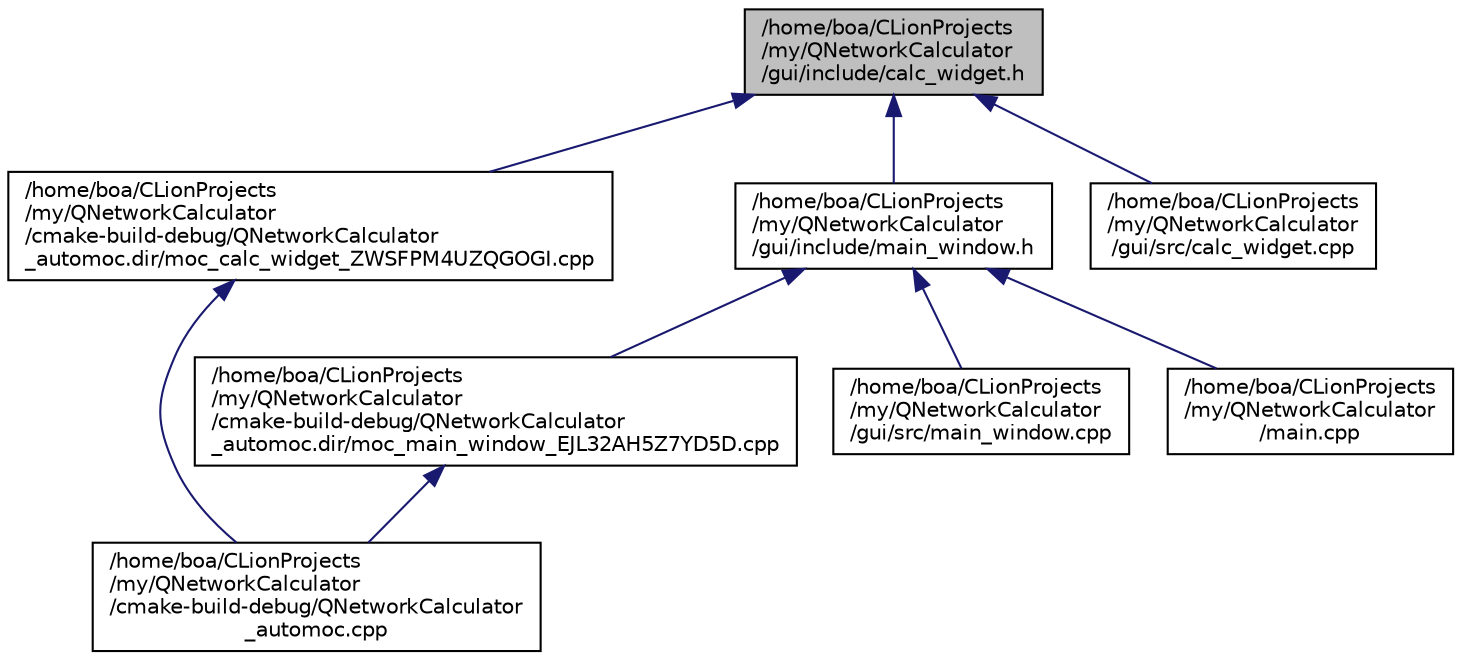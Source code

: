 digraph "/home/boa/CLionProjects/my/QNetworkCalculator/gui/include/calc_widget.h"
{
 // INTERACTIVE_SVG=YES
  bgcolor="transparent";
  edge [fontname="Helvetica",fontsize="10",labelfontname="Helvetica",labelfontsize="10"];
  node [fontname="Helvetica",fontsize="10",shape=record];
  Node1 [label="/home/boa/CLionProjects\l/my/QNetworkCalculator\l/gui/include/calc_widget.h",height=0.2,width=0.4,color="black", fillcolor="grey75", style="filled", fontcolor="black"];
  Node1 -> Node2 [dir="back",color="midnightblue",fontsize="10",style="solid",fontname="Helvetica"];
  Node2 [label="/home/boa/CLionProjects\l/my/QNetworkCalculator\l/cmake-build-debug/QNetworkCalculator\l_automoc.dir/moc_calc_widget_ZWSFPM4UZQGOGI.cpp",height=0.2,width=0.4,color="black",URL="$moc__calc__widget___z_w_s_f_p_m4_u_z_q_g_o_g_i_8cpp.html"];
  Node2 -> Node3 [dir="back",color="midnightblue",fontsize="10",style="solid",fontname="Helvetica"];
  Node3 [label="/home/boa/CLionProjects\l/my/QNetworkCalculator\l/cmake-build-debug/QNetworkCalculator\l_automoc.cpp",height=0.2,width=0.4,color="black",URL="$_q_network_calculator__automoc_8cpp.html"];
  Node1 -> Node4 [dir="back",color="midnightblue",fontsize="10",style="solid",fontname="Helvetica"];
  Node4 [label="/home/boa/CLionProjects\l/my/QNetworkCalculator\l/gui/include/main_window.h",height=0.2,width=0.4,color="black",URL="$main__window_8h.html"];
  Node4 -> Node5 [dir="back",color="midnightblue",fontsize="10",style="solid",fontname="Helvetica"];
  Node5 [label="/home/boa/CLionProjects\l/my/QNetworkCalculator\l/cmake-build-debug/QNetworkCalculator\l_automoc.dir/moc_main_window_EJL32AH5Z7YD5D.cpp",height=0.2,width=0.4,color="black",URL="$moc__main__window___e_j_l32_a_h5_z7_y_d5_d_8cpp.html"];
  Node5 -> Node3 [dir="back",color="midnightblue",fontsize="10",style="solid",fontname="Helvetica"];
  Node4 -> Node6 [dir="back",color="midnightblue",fontsize="10",style="solid",fontname="Helvetica"];
  Node6 [label="/home/boa/CLionProjects\l/my/QNetworkCalculator\l/gui/src/main_window.cpp",height=0.2,width=0.4,color="black",URL="$main__window_8cpp.html"];
  Node4 -> Node7 [dir="back",color="midnightblue",fontsize="10",style="solid",fontname="Helvetica"];
  Node7 [label="/home/boa/CLionProjects\l/my/QNetworkCalculator\l/main.cpp",height=0.2,width=0.4,color="black",URL="$main_8cpp.html"];
  Node1 -> Node8 [dir="back",color="midnightblue",fontsize="10",style="solid",fontname="Helvetica"];
  Node8 [label="/home/boa/CLionProjects\l/my/QNetworkCalculator\l/gui/src/calc_widget.cpp",height=0.2,width=0.4,color="black",URL="$calc__widget_8cpp.html"];
}
